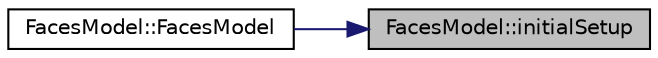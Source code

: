 digraph "FacesModel::initialSetup"
{
 // LATEX_PDF_SIZE
  edge [fontname="Helvetica",fontsize="10",labelfontname="Helvetica",labelfontsize="10"];
  node [fontname="Helvetica",fontsize="10",shape=record];
  rankdir="RL";
  Node1 [label="FacesModel::initialSetup",height=0.2,width=0.4,color="black", fillcolor="grey75", style="filled", fontcolor="black",tooltip=" "];
  Node1 -> Node2 [dir="back",color="midnightblue",fontsize="10",style="solid",fontname="Helvetica"];
  Node2 [label="FacesModel::FacesModel",height=0.2,width=0.4,color="black", fillcolor="white", style="filled",URL="$class_faces_model.html#ade2659609aa57a001733a7ed662ed074",tooltip=" "];
}
